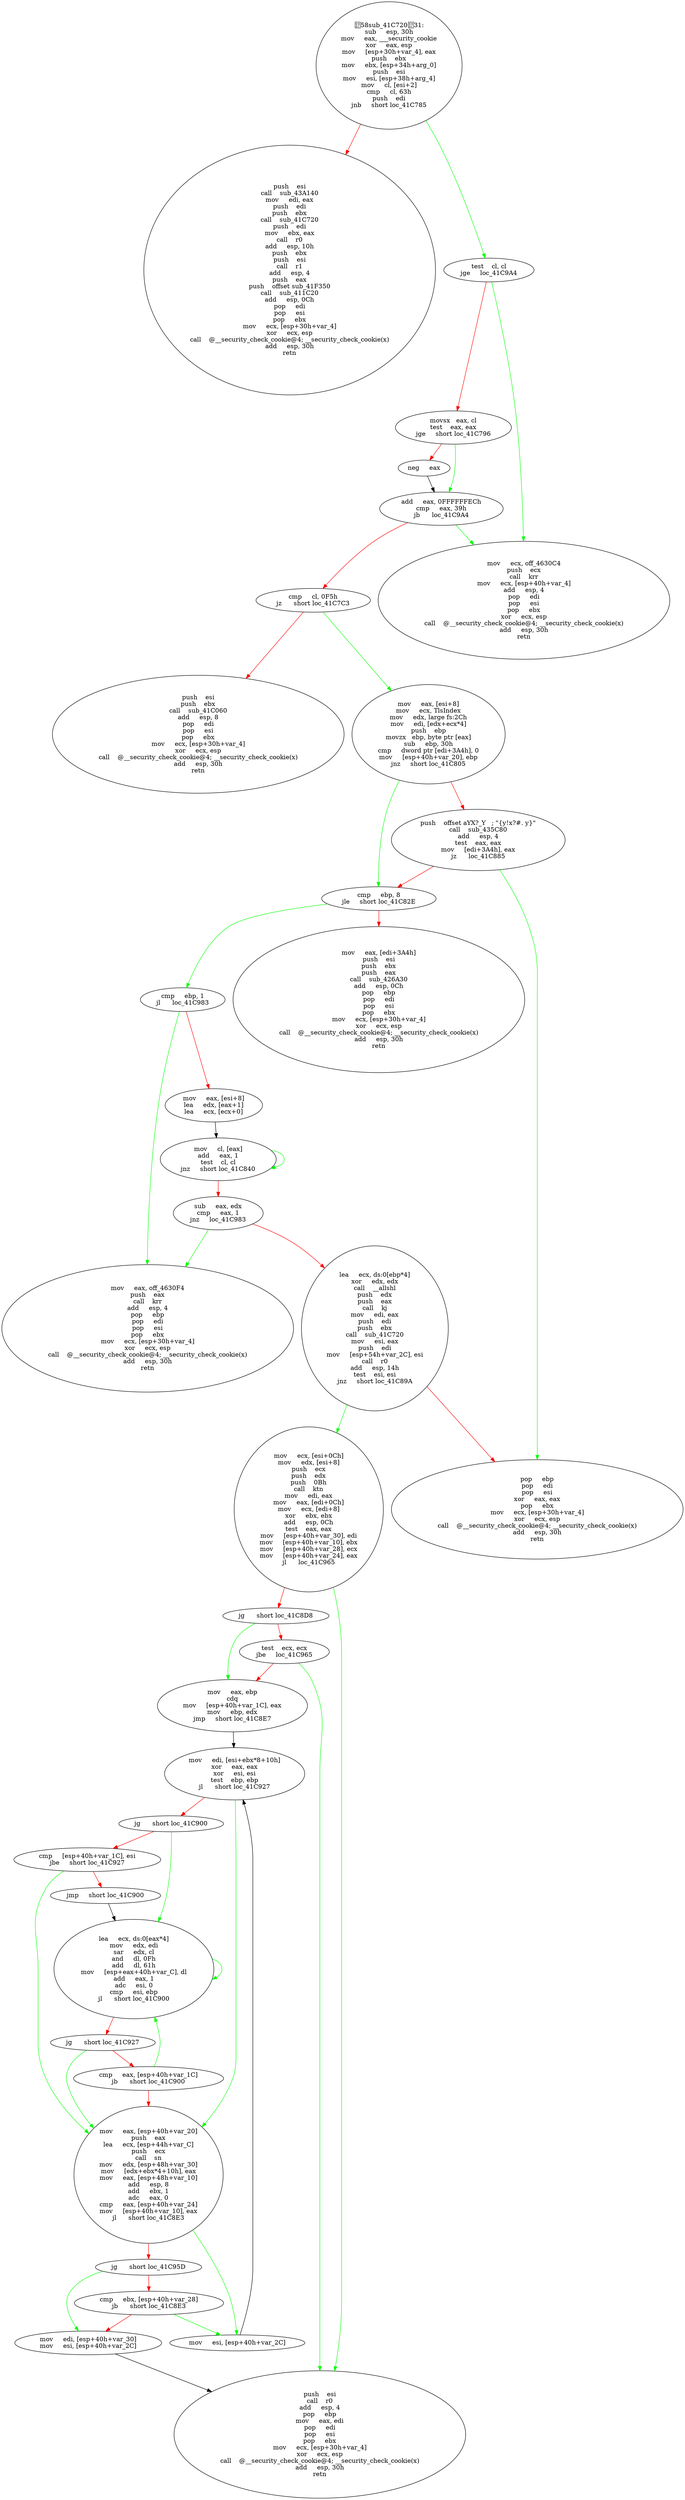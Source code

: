 digraph G{
Node0 [label = "58sub_41C72031:
sub     esp, 30h
mov     eax, ___security_cookie
xor     eax, esp
mov     [esp+30h+var_4], eax
push    ebx
mov     ebx, [esp+34h+arg_0]
push    esi
mov     esi, [esp+38h+arg_4]
mov     cl, [esi+2]
cmp     cl, 63h
push    edi
jnb     short loc_41C785"]
Node1 [label = "push    esi
call    sub_43A140
mov     edi, eax
push    edi
push    ebx
call    sub_41C720
push    edi
mov     ebx, eax
call    r0
add     esp, 10h
push    ebx
push    esi
call    r1
add     esp, 4
push    eax
push    offset sub_41F350
call    sub_411C20
add     esp, 0Ch
pop     edi
pop     esi
pop     ebx
mov     ecx, [esp+30h+var_4]
xor     ecx, esp
call    @__security_check_cookie@4; __security_check_cookie(x)
add     esp, 30h
retn"]
Node2 [label = "test    cl, cl
jge     loc_41C9A4"]
Node3 [label = "movsx   eax, cl
test    eax, eax
jge     short loc_41C796"]
Node4 [label = "neg     eax"]
Node5 [label = "add     eax, 0FFFFFFECh
cmp     eax, 39h
jb      loc_41C9A4"]
Node6 [label = "cmp     cl, 0F5h
jz      short loc_41C7C3"]
Node7 [label = "push    esi
push    ebx
call    sub_41C060
add     esp, 8
pop     edi
pop     esi
pop     ebx
mov     ecx, [esp+30h+var_4]
xor     ecx, esp
call    @__security_check_cookie@4; __security_check_cookie(x)
add     esp, 30h
retn"]
Node8 [label = "mov     eax, [esi+8]
mov     ecx, TlsIndex
mov     edx, large fs:2Ch
mov     edi, [edx+ecx*4]
push    ebp
movzx   ebp, byte ptr [eax]
sub     ebp, 30h
cmp     dword ptr [edi+3A4h], 0
mov     [esp+40h+var_20], ebp
jnz     short loc_41C805"]
Node9 [label = "push    offset aYX?_Y   ; \"{y!x?#. y}\"
call    sub_435C80
add     esp, 4
test    eax, eax
mov     [edi+3A4h], eax
jz      loc_41C885"]
Node10 [label = "cmp     ebp, 8
jle     short loc_41C82E"]
Node11 [label = "mov     eax, [edi+3A4h]
push    esi
push    ebx
push    eax
call    sub_426A30
add     esp, 0Ch
pop     ebp
pop     edi
pop     esi
pop     ebx
mov     ecx, [esp+30h+var_4]
xor     ecx, esp
call    @__security_check_cookie@4; __security_check_cookie(x)
add     esp, 30h
retn"]
Node12 [label = "cmp     ebp, 1
jl      loc_41C983"]
Node13 [label = "mov     eax, [esi+8]
lea     edx, [eax+1]
lea     ecx, [ecx+0]"]
Node14 [label = "mov     cl, [eax]
add     eax, 1
test    cl, cl
jnz     short loc_41C840"]
Node15 [label = "sub     eax, edx
cmp     eax, 1
jnz     loc_41C983"]
Node16 [label = "lea     ecx, ds:0[ebp*4]
xor     edx, edx
call    __allshl
push    edx
push    eax
call    kj
mov     edi, eax
push    edi
push    ebx
call    sub_41C720
mov     esi, eax
push    edi
mov     [esp+54h+var_2C], esi
call    r0
add     esp, 14h
test    esi, esi
jnz     short loc_41C89A"]
Node17 [label = "pop     ebp
pop     edi
pop     esi
xor     eax, eax
pop     ebx
mov     ecx, [esp+30h+var_4]
xor     ecx, esp
call    @__security_check_cookie@4; __security_check_cookie(x)
add     esp, 30h
retn"]
Node18 [label = "mov     ecx, [esi+0Ch]
mov     edx, [esi+8]
push    ecx
push    edx
push    0Bh
call    ktn
mov     edi, eax
mov     eax, [edi+0Ch]
mov     ecx, [edi+8]
xor     ebx, ebx
add     esp, 0Ch
test    eax, eax
mov     [esp+40h+var_30], edi
mov     [esp+40h+var_10], ebx
mov     [esp+40h+var_28], ecx
mov     [esp+40h+var_24], eax
jl      loc_41C965"]
Node19 [label = "jg      short loc_41C8D8"]
Node20 [label = "test    ecx, ecx
jbe     loc_41C965"]
Node21 [label = "mov     eax, ebp
cdq
mov     [esp+40h+var_1C], eax
mov     ebp, edx
jmp     short loc_41C8E7"]
Node22 [label = "mov     esi, [esp+40h+var_2C]"]
Node23 [label = "mov     edi, [esi+ebx*8+10h]
xor     eax, eax
xor     esi, esi
test    ebp, ebp
jl      short loc_41C927"]
Node24 [label = "jg      short loc_41C900"]
Node25 [label = "cmp     [esp+40h+var_1C], esi
jbe     short loc_41C927"]
Node26 [label = "jmp     short loc_41C900"]
Node27 [label = "lea     ecx, ds:0[eax*4]
mov     edx, edi
sar     edx, cl
and     dl, 0Fh
add     dl, 61h
mov     [esp+eax+40h+var_C], dl
add     eax, 1
adc     esi, 0
cmp     esi, ebp
jl      short loc_41C900"]
Node28 [label = "jg      short loc_41C927"]
Node29 [label = "cmp     eax, [esp+40h+var_1C]
jb      short loc_41C900"]
Node30 [label = "mov     eax, [esp+40h+var_20]
push    eax
lea     ecx, [esp+44h+var_C]
push    ecx
call    sn
mov     edx, [esp+48h+var_30]
mov     [edx+ebx*4+10h], eax
mov     eax, [esp+48h+var_10]
add     esp, 8
add     ebx, 1
adc     eax, 0
cmp     eax, [esp+40h+var_24]
mov     [esp+40h+var_10], eax
jl      short loc_41C8E3"]
Node31 [label = "jg      short loc_41C95D"]
Node32 [label = "cmp     ebx, [esp+40h+var_28]
jb      short loc_41C8E3"]
Node33 [label = "mov     edi, [esp+40h+var_30]
mov     esi, [esp+40h+var_2C]"]
Node34 [label = "push    esi
call    r0
add     esp, 4
pop     ebp
mov     eax, edi
pop     edi
pop     esi
pop     ebx
mov     ecx, [esp+30h+var_4]
xor     ecx, esp
call    @__security_check_cookie@4; __security_check_cookie(x)
add     esp, 30h
retn"]
Node35 [label = "mov     eax, off_4630F4
push    eax
call    krr
add     esp, 4
pop     ebp
pop     edi
pop     esi
pop     ebx
mov     ecx, [esp+30h+var_4]
xor     ecx, esp
call    @__security_check_cookie@4; __security_check_cookie(x)
add     esp, 30h
retn"]
Node36 [label = "mov     ecx, off_4630C4
push    ecx
call    krr
mov     ecx, [esp+40h+var_4]
add     esp, 4
pop     edi
pop     esi
pop     ebx
xor     ecx, esp
call    @__security_check_cookie@4; __security_check_cookie(x)
add     esp, 30h
retn"]
Node0 -> Node1 [color = "red"]
Node0 -> Node2 [color = "green"]
Node2 -> Node3 [color = "red"]
Node2 -> Node36 [color = "green"]
Node3 -> Node4 [color = "red"]
Node3 -> Node5 [color = "green"]
Node4 -> Node5 [color = "black"]
Node5 -> Node6 [color = "red"]
Node5 -> Node36 [color = "green"]
Node6 -> Node7 [color = "red"]
Node6 -> Node8 [color = "green"]
Node8 -> Node9 [color = "red"]
Node8 -> Node10 [color = "green"]
Node9 -> Node10 [color = "red"]
Node9 -> Node17 [color = "green"]
Node10 -> Node11 [color = "red"]
Node10 -> Node12 [color = "green"]
Node12 -> Node13 [color = "red"]
Node12 -> Node35 [color = "green"]
Node13 -> Node14 [color = "black"]
Node14 -> Node15 [color = "red"]
Node14 -> Node14 [color = "green"]
Node15 -> Node16 [color = "red"]
Node15 -> Node35 [color = "green"]
Node16 -> Node17 [color = "red"]
Node16 -> Node18 [color = "green"]
Node18 -> Node19 [color = "red"]
Node18 -> Node34 [color = "green"]
Node19 -> Node20 [color = "red"]
Node19 -> Node21 [color = "green"]
Node20 -> Node21 [color = "red"]
Node20 -> Node34 [color = "green"]
Node21 -> Node23 [color = "black"]
Node22 -> Node23 [color = "black"]
Node23 -> Node24 [color = "red"]
Node23 -> Node30 [color = "green"]
Node24 -> Node25 [color = "red"]
Node24 -> Node27 [color = "green"]
Node25 -> Node26 [color = "red"]
Node25 -> Node30 [color = "green"]
Node26 -> Node27 [color = "black"]
Node27 -> Node28 [color = "red"]
Node27 -> Node27 [color = "green"]
Node28 -> Node29 [color = "red"]
Node28 -> Node30 [color = "green"]
Node29 -> Node27 [color = "green"]
Node29 -> Node30 [color = "red"]
Node30 -> Node22 [color = "green"]
Node30 -> Node31 [color = "red"]
Node31 -> Node32 [color = "red"]
Node31 -> Node33 [color = "green"]
Node32 -> Node22 [color = "green"]
Node32 -> Node33 [color = "red"]
Node33 -> Node34 [color = "black"]
}